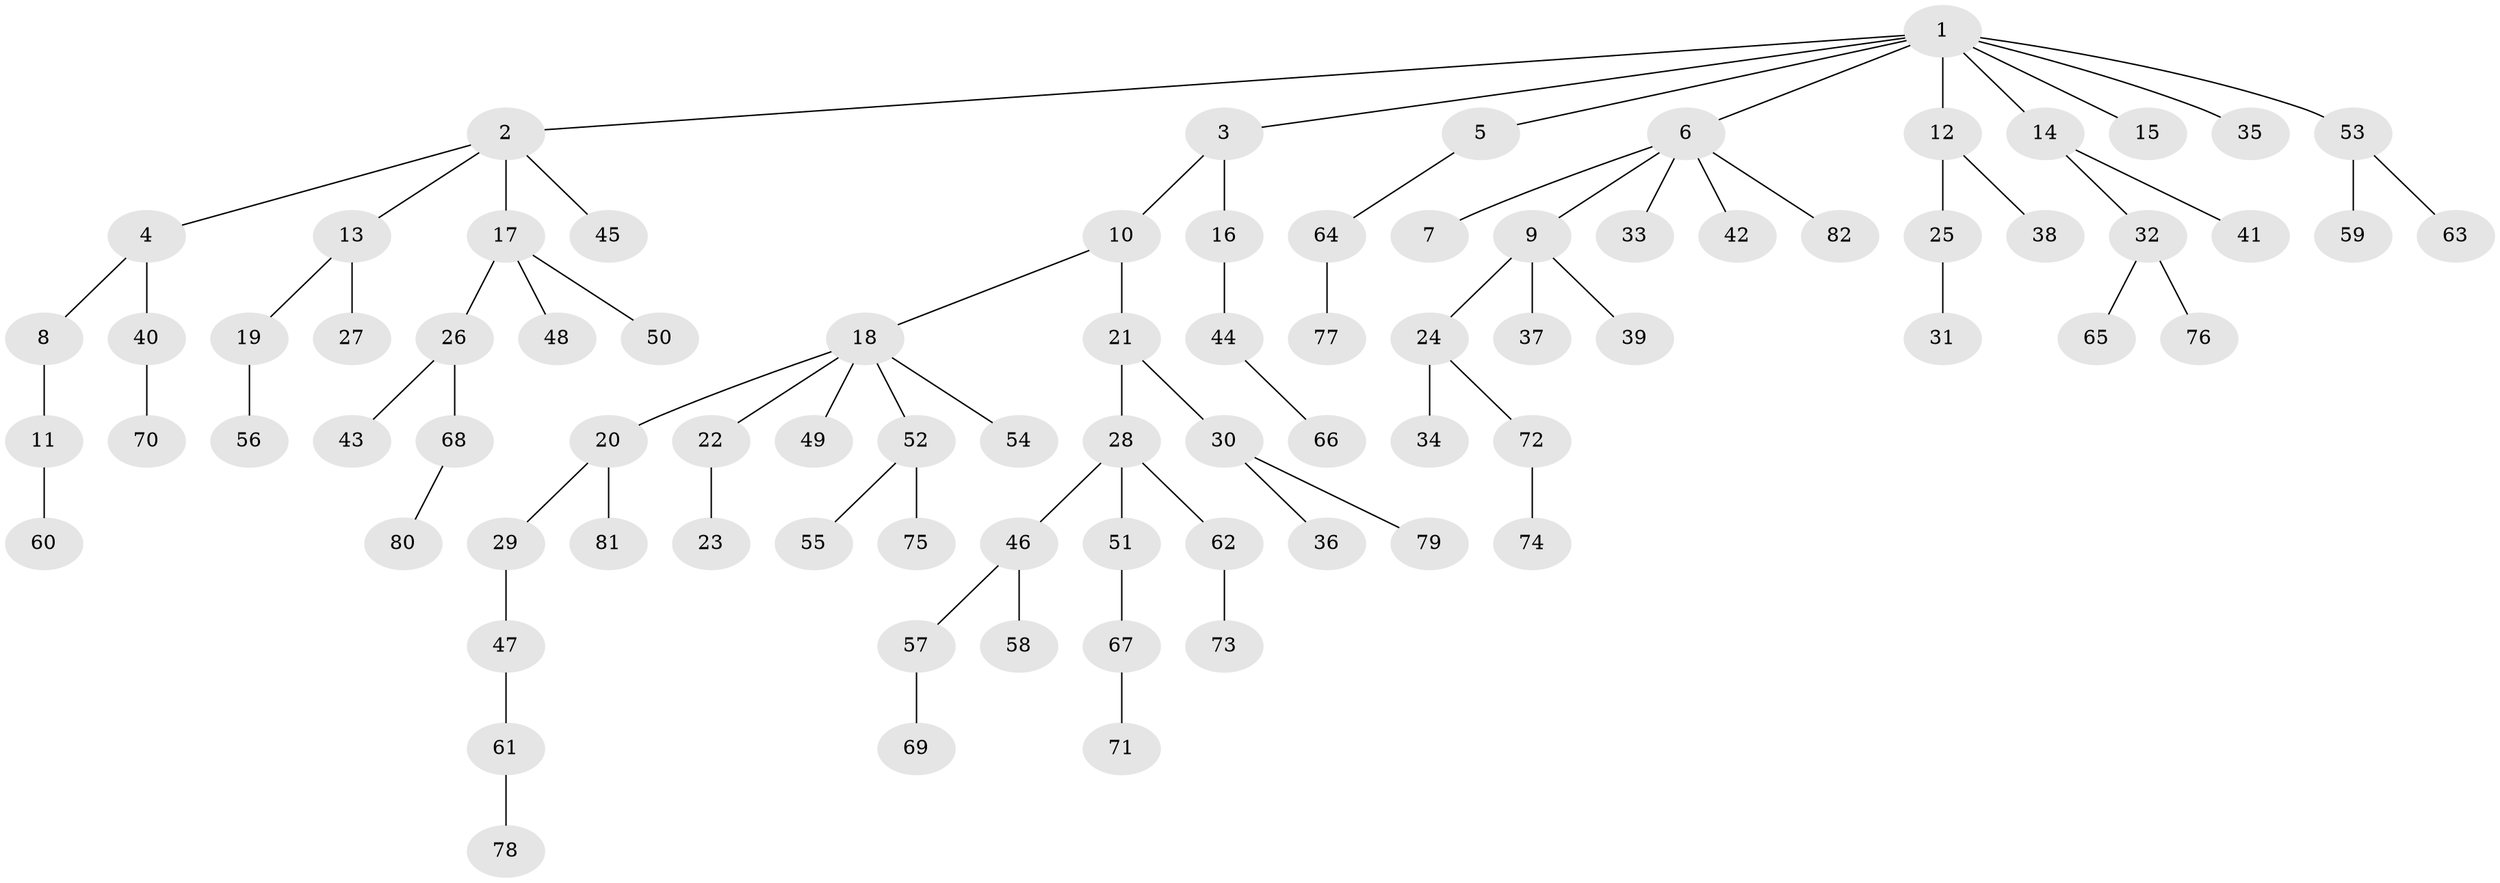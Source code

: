 // coarse degree distribution, {8: 0.01818181818181818, 4: 0.07272727272727272, 3: 0.10909090909090909, 2: 0.21818181818181817, 5: 0.01818181818181818, 1: 0.5454545454545454, 7: 0.01818181818181818}
// Generated by graph-tools (version 1.1) at 2025/24/03/03/25 07:24:08]
// undirected, 82 vertices, 81 edges
graph export_dot {
graph [start="1"]
  node [color=gray90,style=filled];
  1;
  2;
  3;
  4;
  5;
  6;
  7;
  8;
  9;
  10;
  11;
  12;
  13;
  14;
  15;
  16;
  17;
  18;
  19;
  20;
  21;
  22;
  23;
  24;
  25;
  26;
  27;
  28;
  29;
  30;
  31;
  32;
  33;
  34;
  35;
  36;
  37;
  38;
  39;
  40;
  41;
  42;
  43;
  44;
  45;
  46;
  47;
  48;
  49;
  50;
  51;
  52;
  53;
  54;
  55;
  56;
  57;
  58;
  59;
  60;
  61;
  62;
  63;
  64;
  65;
  66;
  67;
  68;
  69;
  70;
  71;
  72;
  73;
  74;
  75;
  76;
  77;
  78;
  79;
  80;
  81;
  82;
  1 -- 2;
  1 -- 3;
  1 -- 5;
  1 -- 6;
  1 -- 12;
  1 -- 14;
  1 -- 15;
  1 -- 35;
  1 -- 53;
  2 -- 4;
  2 -- 13;
  2 -- 17;
  2 -- 45;
  3 -- 10;
  3 -- 16;
  4 -- 8;
  4 -- 40;
  5 -- 64;
  6 -- 7;
  6 -- 9;
  6 -- 33;
  6 -- 42;
  6 -- 82;
  8 -- 11;
  9 -- 24;
  9 -- 37;
  9 -- 39;
  10 -- 18;
  10 -- 21;
  11 -- 60;
  12 -- 25;
  12 -- 38;
  13 -- 19;
  13 -- 27;
  14 -- 32;
  14 -- 41;
  16 -- 44;
  17 -- 26;
  17 -- 48;
  17 -- 50;
  18 -- 20;
  18 -- 22;
  18 -- 49;
  18 -- 52;
  18 -- 54;
  19 -- 56;
  20 -- 29;
  20 -- 81;
  21 -- 28;
  21 -- 30;
  22 -- 23;
  24 -- 34;
  24 -- 72;
  25 -- 31;
  26 -- 43;
  26 -- 68;
  28 -- 46;
  28 -- 51;
  28 -- 62;
  29 -- 47;
  30 -- 36;
  30 -- 79;
  32 -- 65;
  32 -- 76;
  40 -- 70;
  44 -- 66;
  46 -- 57;
  46 -- 58;
  47 -- 61;
  51 -- 67;
  52 -- 55;
  52 -- 75;
  53 -- 59;
  53 -- 63;
  57 -- 69;
  61 -- 78;
  62 -- 73;
  64 -- 77;
  67 -- 71;
  68 -- 80;
  72 -- 74;
}
